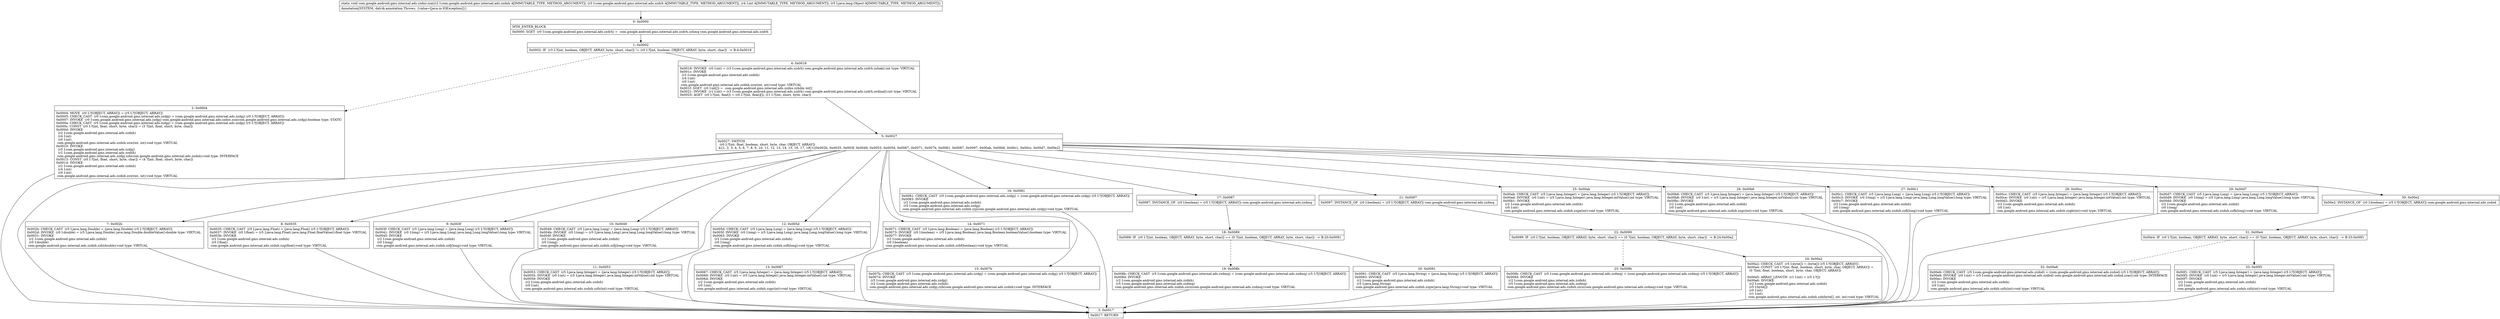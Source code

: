 digraph "CFG forcom.google.android.gms.internal.ads.zzdnr.zza(Lcom\/google\/android\/gms\/internal\/ads\/zzdnh;Lcom\/google\/android\/gms\/internal\/ads\/zzdrh;ILjava\/lang\/Object;)V" {
Node_0 [shape=record,label="{0\:\ 0x0000|MTH_ENTER_BLOCK\l|0x0000: SGET  (r0 I:com.google.android.gms.internal.ads.zzdrh) =  com.google.android.gms.internal.ads.zzdrh.zzhmq com.google.android.gms.internal.ads.zzdrh \l}"];
Node_1 [shape=record,label="{1\:\ 0x0002|0x0002: IF  (r3 I:?[int, boolean, OBJECT, ARRAY, byte, short, char]) != (r0 I:?[int, boolean, OBJECT, ARRAY, byte, short, char])  \-\> B:4:0x0018 \l}"];
Node_2 [shape=record,label="{2\:\ 0x0004|0x0004: MOVE  (r0 I:?[OBJECT, ARRAY]) = (r5 I:?[OBJECT, ARRAY]) \l0x0005: CHECK_CAST  (r0 I:com.google.android.gms.internal.ads.zzdpj) = (com.google.android.gms.internal.ads.zzdpj) (r0 I:?[OBJECT, ARRAY]) \l0x0007: INVOKE  (r0 I:com.google.android.gms.internal.ads.zzdpj) com.google.android.gms.internal.ads.zzdoc.zzn(com.google.android.gms.internal.ads.zzdpj):boolean type: STATIC \l0x000a: CHECK_CAST  (r5 I:com.google.android.gms.internal.ads.zzdpj) = (com.google.android.gms.internal.ads.zzdpj) (r5 I:?[OBJECT, ARRAY]) \l0x000c: CONST  (r0 I:?[int, float, short, byte, char]) = (3 ?[int, float, short, byte, char]) \l0x000d: INVOKE  \l  (r2 I:com.google.android.gms.internal.ads.zzdnh)\l  (r4 I:int)\l  (r0 I:int)\l com.google.android.gms.internal.ads.zzdnh.zzw(int, int):void type: VIRTUAL \l0x0010: INVOKE  \l  (r5 I:com.google.android.gms.internal.ads.zzdpj)\l  (r2 I:com.google.android.gms.internal.ads.zzdnh)\l com.google.android.gms.internal.ads.zzdpj.zzb(com.google.android.gms.internal.ads.zzdnh):void type: INTERFACE \l0x0013: CONST  (r0 I:?[int, float, short, byte, char]) = (4 ?[int, float, short, byte, char]) \l0x0014: INVOKE  \l  (r2 I:com.google.android.gms.internal.ads.zzdnh)\l  (r4 I:int)\l  (r0 I:int)\l com.google.android.gms.internal.ads.zzdnh.zzw(int, int):void type: VIRTUAL \l}"];
Node_3 [shape=record,label="{3\:\ 0x0017|0x0017: RETURN   \l}"];
Node_4 [shape=record,label="{4\:\ 0x0018|0x0018: INVOKE  (r0 I:int) = (r3 I:com.google.android.gms.internal.ads.zzdrh) com.google.android.gms.internal.ads.zzdrh.zzbak():int type: VIRTUAL \l0x001c: INVOKE  \l  (r2 I:com.google.android.gms.internal.ads.zzdnh)\l  (r4 I:int)\l  (r0 I:int)\l com.google.android.gms.internal.ads.zzdnh.zzw(int, int):void type: VIRTUAL \l0x001f: SGET  (r0 I:int[]) =  com.google.android.gms.internal.ads.zzdns.zzhdm int[] \l0x0021: INVOKE  (r1 I:int) = (r3 I:com.google.android.gms.internal.ads.zzdrh) com.google.android.gms.internal.ads.zzdrh.ordinal():int type: VIRTUAL \l0x0025: AGET  (r0 I:?[int, float]) = (r0 I:?[int, float][]), (r1 I:?[int, short, byte, char]) \l}"];
Node_5 [shape=record,label="{5\:\ 0x0027|0x0027: SWITCH  \l  (r0 I:?[int, float, boolean, short, byte, char, OBJECT, ARRAY])\l k:[1, 2, 3, 4, 5, 6, 7, 8, 9, 10, 11, 12, 13, 14, 15, 16, 17, 18] t:[0x002b, 0x0035, 0x003f, 0x0049, 0x0053, 0x005d, 0x0067, 0x0071, 0x007b, 0x0081, 0x0087, 0x0097, 0x00ab, 0x00b6, 0x00c1, 0x00cc, 0x00d7, 0x00e2] \l}"];
Node_7 [shape=record,label="{7\:\ 0x002b|0x002b: CHECK_CAST  (r5 I:java.lang.Double) = (java.lang.Double) (r5 I:?[OBJECT, ARRAY]) \l0x002d: INVOKE  (r0 I:double) = (r5 I:java.lang.Double) java.lang.Double.doubleValue():double type: VIRTUAL \l0x0031: INVOKE  \l  (r2 I:com.google.android.gms.internal.ads.zzdnh)\l  (r0 I:double)\l com.google.android.gms.internal.ads.zzdnh.zzb(double):void type: VIRTUAL \l}"];
Node_8 [shape=record,label="{8\:\ 0x0035|0x0035: CHECK_CAST  (r5 I:java.lang.Float) = (java.lang.Float) (r5 I:?[OBJECT, ARRAY]) \l0x0037: INVOKE  (r0 I:float) = (r5 I:java.lang.Float) java.lang.Float.floatValue():float type: VIRTUAL \l0x003b: INVOKE  \l  (r2 I:com.google.android.gms.internal.ads.zzdnh)\l  (r0 I:float)\l com.google.android.gms.internal.ads.zzdnh.zzg(float):void type: VIRTUAL \l}"];
Node_9 [shape=record,label="{9\:\ 0x003f|0x003f: CHECK_CAST  (r5 I:java.lang.Long) = (java.lang.Long) (r5 I:?[OBJECT, ARRAY]) \l0x0041: INVOKE  (r0 I:long) = (r5 I:java.lang.Long) java.lang.Long.longValue():long type: VIRTUAL \l0x0045: INVOKE  \l  (r2 I:com.google.android.gms.internal.ads.zzdnh)\l  (r0 I:long)\l com.google.android.gms.internal.ads.zzdnh.zzfj(long):void type: VIRTUAL \l}"];
Node_10 [shape=record,label="{10\:\ 0x0049|0x0049: CHECK_CAST  (r5 I:java.lang.Long) = (java.lang.Long) (r5 I:?[OBJECT, ARRAY]) \l0x004b: INVOKE  (r0 I:long) = (r5 I:java.lang.Long) java.lang.Long.longValue():long type: VIRTUAL \l0x004f: INVOKE  \l  (r2 I:com.google.android.gms.internal.ads.zzdnh)\l  (r0 I:long)\l com.google.android.gms.internal.ads.zzdnh.zzfj(long):void type: VIRTUAL \l}"];
Node_11 [shape=record,label="{11\:\ 0x0053|0x0053: CHECK_CAST  (r5 I:java.lang.Integer) = (java.lang.Integer) (r5 I:?[OBJECT, ARRAY]) \l0x0055: INVOKE  (r0 I:int) = (r5 I:java.lang.Integer) java.lang.Integer.intValue():int type: VIRTUAL \l0x0059: INVOKE  \l  (r2 I:com.google.android.gms.internal.ads.zzdnh)\l  (r0 I:int)\l com.google.android.gms.internal.ads.zzdnh.zzfz(int):void type: VIRTUAL \l}"];
Node_12 [shape=record,label="{12\:\ 0x005d|0x005d: CHECK_CAST  (r5 I:java.lang.Long) = (java.lang.Long) (r5 I:?[OBJECT, ARRAY]) \l0x005f: INVOKE  (r0 I:long) = (r5 I:java.lang.Long) java.lang.Long.longValue():long type: VIRTUAL \l0x0063: INVOKE  \l  (r2 I:com.google.android.gms.internal.ads.zzdnh)\l  (r0 I:long)\l com.google.android.gms.internal.ads.zzdnh.zzfl(long):void type: VIRTUAL \l}"];
Node_13 [shape=record,label="{13\:\ 0x0067|0x0067: CHECK_CAST  (r5 I:java.lang.Integer) = (java.lang.Integer) (r5 I:?[OBJECT, ARRAY]) \l0x0069: INVOKE  (r0 I:int) = (r5 I:java.lang.Integer) java.lang.Integer.intValue():int type: VIRTUAL \l0x006d: INVOKE  \l  (r2 I:com.google.android.gms.internal.ads.zzdnh)\l  (r0 I:int)\l com.google.android.gms.internal.ads.zzdnh.zzgc(int):void type: VIRTUAL \l}"];
Node_14 [shape=record,label="{14\:\ 0x0071|0x0071: CHECK_CAST  (r5 I:java.lang.Boolean) = (java.lang.Boolean) (r5 I:?[OBJECT, ARRAY]) \l0x0073: INVOKE  (r0 I:boolean) = (r5 I:java.lang.Boolean) java.lang.Boolean.booleanValue():boolean type: VIRTUAL \l0x0077: INVOKE  \l  (r2 I:com.google.android.gms.internal.ads.zzdnh)\l  (r0 I:boolean)\l com.google.android.gms.internal.ads.zzdnh.zzbf(boolean):void type: VIRTUAL \l}"];
Node_15 [shape=record,label="{15\:\ 0x007b|0x007b: CHECK_CAST  (r5 I:com.google.android.gms.internal.ads.zzdpj) = (com.google.android.gms.internal.ads.zzdpj) (r5 I:?[OBJECT, ARRAY]) \l0x007d: INVOKE  \l  (r5 I:com.google.android.gms.internal.ads.zzdpj)\l  (r2 I:com.google.android.gms.internal.ads.zzdnh)\l com.google.android.gms.internal.ads.zzdpj.zzb(com.google.android.gms.internal.ads.zzdnh):void type: INTERFACE \l}"];
Node_16 [shape=record,label="{16\:\ 0x0081|0x0081: CHECK_CAST  (r5 I:com.google.android.gms.internal.ads.zzdpj) = (com.google.android.gms.internal.ads.zzdpj) (r5 I:?[OBJECT, ARRAY]) \l0x0083: INVOKE  \l  (r2 I:com.google.android.gms.internal.ads.zzdnh)\l  (r5 I:com.google.android.gms.internal.ads.zzdpj)\l com.google.android.gms.internal.ads.zzdnh.zzj(com.google.android.gms.internal.ads.zzdpj):void type: VIRTUAL \l}"];
Node_17 [shape=record,label="{17\:\ 0x0087|0x0087: INSTANCE_OF  (r0 I:boolean) = (r5 I:?[OBJECT, ARRAY]) com.google.android.gms.internal.ads.zzdmq \l}"];
Node_18 [shape=record,label="{18\:\ 0x0089|0x0089: IF  (r0 I:?[int, boolean, OBJECT, ARRAY, byte, short, char]) == (0 ?[int, boolean, OBJECT, ARRAY, byte, short, char])  \-\> B:20:0x0091 \l}"];
Node_19 [shape=record,label="{19\:\ 0x008b|0x008b: CHECK_CAST  (r5 I:com.google.android.gms.internal.ads.zzdmq) = (com.google.android.gms.internal.ads.zzdmq) (r5 I:?[OBJECT, ARRAY]) \l0x008d: INVOKE  \l  (r2 I:com.google.android.gms.internal.ads.zzdnh)\l  (r5 I:com.google.android.gms.internal.ads.zzdmq)\l com.google.android.gms.internal.ads.zzdnh.zzcz(com.google.android.gms.internal.ads.zzdmq):void type: VIRTUAL \l}"];
Node_20 [shape=record,label="{20\:\ 0x0091|0x0091: CHECK_CAST  (r5 I:java.lang.String) = (java.lang.String) (r5 I:?[OBJECT, ARRAY]) \l0x0093: INVOKE  \l  (r2 I:com.google.android.gms.internal.ads.zzdnh)\l  (r5 I:java.lang.String)\l com.google.android.gms.internal.ads.zzdnh.zzgw(java.lang.String):void type: VIRTUAL \l}"];
Node_21 [shape=record,label="{21\:\ 0x0097|0x0097: INSTANCE_OF  (r0 I:boolean) = (r5 I:?[OBJECT, ARRAY]) com.google.android.gms.internal.ads.zzdmq \l}"];
Node_22 [shape=record,label="{22\:\ 0x0099|0x0099: IF  (r0 I:?[int, boolean, OBJECT, ARRAY, byte, short, char]) == (0 ?[int, boolean, OBJECT, ARRAY, byte, short, char])  \-\> B:24:0x00a2 \l}"];
Node_23 [shape=record,label="{23\:\ 0x009b|0x009b: CHECK_CAST  (r5 I:com.google.android.gms.internal.ads.zzdmq) = (com.google.android.gms.internal.ads.zzdmq) (r5 I:?[OBJECT, ARRAY]) \l0x009d: INVOKE  \l  (r2 I:com.google.android.gms.internal.ads.zzdnh)\l  (r5 I:com.google.android.gms.internal.ads.zzdmq)\l com.google.android.gms.internal.ads.zzdnh.zzcz(com.google.android.gms.internal.ads.zzdmq):void type: VIRTUAL \l}"];
Node_24 [shape=record,label="{24\:\ 0x00a2|0x00a2: CHECK_CAST  (r5 I:byte[]) = (byte[]) (r5 I:?[OBJECT, ARRAY]) \l0x00a4: CONST  (r0 I:?[int, float, boolean, short, byte, char, OBJECT, ARRAY]) = \l  (0 ?[int, float, boolean, short, byte, char, OBJECT, ARRAY])\l \l0x00a5: ARRAY_LENGTH  (r1 I:int) = (r5 I:?[]) \l0x00a6: INVOKE  \l  (r2 I:com.google.android.gms.internal.ads.zzdnh)\l  (r5 I:byte[])\l  (r0 I:int)\l  (r1 I:int)\l com.google.android.gms.internal.ads.zzdnh.zzk(byte[], int, int):void type: VIRTUAL \l}"];
Node_25 [shape=record,label="{25\:\ 0x00ab|0x00ab: CHECK_CAST  (r5 I:java.lang.Integer) = (java.lang.Integer) (r5 I:?[OBJECT, ARRAY]) \l0x00ad: INVOKE  (r0 I:int) = (r5 I:java.lang.Integer) java.lang.Integer.intValue():int type: VIRTUAL \l0x00b1: INVOKE  \l  (r2 I:com.google.android.gms.internal.ads.zzdnh)\l  (r0 I:int)\l com.google.android.gms.internal.ads.zzdnh.zzga(int):void type: VIRTUAL \l}"];
Node_26 [shape=record,label="{26\:\ 0x00b6|0x00b6: CHECK_CAST  (r5 I:java.lang.Integer) = (java.lang.Integer) (r5 I:?[OBJECT, ARRAY]) \l0x00b8: INVOKE  (r0 I:int) = (r5 I:java.lang.Integer) java.lang.Integer.intValue():int type: VIRTUAL \l0x00bc: INVOKE  \l  (r2 I:com.google.android.gms.internal.ads.zzdnh)\l  (r0 I:int)\l com.google.android.gms.internal.ads.zzdnh.zzgc(int):void type: VIRTUAL \l}"];
Node_27 [shape=record,label="{27\:\ 0x00c1|0x00c1: CHECK_CAST  (r5 I:java.lang.Long) = (java.lang.Long) (r5 I:?[OBJECT, ARRAY]) \l0x00c3: INVOKE  (r0 I:long) = (r5 I:java.lang.Long) java.lang.Long.longValue():long type: VIRTUAL \l0x00c7: INVOKE  \l  (r2 I:com.google.android.gms.internal.ads.zzdnh)\l  (r0 I:long)\l com.google.android.gms.internal.ads.zzdnh.zzfl(long):void type: VIRTUAL \l}"];
Node_28 [shape=record,label="{28\:\ 0x00cc|0x00cc: CHECK_CAST  (r5 I:java.lang.Integer) = (java.lang.Integer) (r5 I:?[OBJECT, ARRAY]) \l0x00ce: INVOKE  (r0 I:int) = (r5 I:java.lang.Integer) java.lang.Integer.intValue():int type: VIRTUAL \l0x00d2: INVOKE  \l  (r2 I:com.google.android.gms.internal.ads.zzdnh)\l  (r0 I:int)\l com.google.android.gms.internal.ads.zzdnh.zzgb(int):void type: VIRTUAL \l}"];
Node_29 [shape=record,label="{29\:\ 0x00d7|0x00d7: CHECK_CAST  (r5 I:java.lang.Long) = (java.lang.Long) (r5 I:?[OBJECT, ARRAY]) \l0x00d9: INVOKE  (r0 I:long) = (r5 I:java.lang.Long) java.lang.Long.longValue():long type: VIRTUAL \l0x00dd: INVOKE  \l  (r2 I:com.google.android.gms.internal.ads.zzdnh)\l  (r0 I:long)\l com.google.android.gms.internal.ads.zzdnh.zzfk(long):void type: VIRTUAL \l}"];
Node_30 [shape=record,label="{30\:\ 0x00e2|0x00e2: INSTANCE_OF  (r0 I:boolean) = (r5 I:?[OBJECT, ARRAY]) com.google.android.gms.internal.ads.zzdod \l}"];
Node_31 [shape=record,label="{31\:\ 0x00e4|0x00e4: IF  (r0 I:?[int, boolean, OBJECT, ARRAY, byte, short, char]) == (0 ?[int, boolean, OBJECT, ARRAY, byte, short, char])  \-\> B:33:0x00f1 \l}"];
Node_32 [shape=record,label="{32\:\ 0x00e6|0x00e6: CHECK_CAST  (r5 I:com.google.android.gms.internal.ads.zzdod) = (com.google.android.gms.internal.ads.zzdod) (r5 I:?[OBJECT, ARRAY]) \l0x00e8: INVOKE  (r0 I:int) = (r5 I:com.google.android.gms.internal.ads.zzdod) com.google.android.gms.internal.ads.zzdod.zzac():int type: INTERFACE \l0x00ec: INVOKE  \l  (r2 I:com.google.android.gms.internal.ads.zzdnh)\l  (r0 I:int)\l com.google.android.gms.internal.ads.zzdnh.zzfz(int):void type: VIRTUAL \l}"];
Node_33 [shape=record,label="{33\:\ 0x00f1|0x00f1: CHECK_CAST  (r5 I:java.lang.Integer) = (java.lang.Integer) (r5 I:?[OBJECT, ARRAY]) \l0x00f3: INVOKE  (r0 I:int) = (r5 I:java.lang.Integer) java.lang.Integer.intValue():int type: VIRTUAL \l0x00f7: INVOKE  \l  (r2 I:com.google.android.gms.internal.ads.zzdnh)\l  (r0 I:int)\l com.google.android.gms.internal.ads.zzdnh.zzfz(int):void type: VIRTUAL \l}"];
MethodNode[shape=record,label="{static void com.google.android.gms.internal.ads.zzdnr.zza((r2 I:com.google.android.gms.internal.ads.zzdnh A[IMMUTABLE_TYPE, METHOD_ARGUMENT]), (r3 I:com.google.android.gms.internal.ads.zzdrh A[IMMUTABLE_TYPE, METHOD_ARGUMENT]), (r4 I:int A[IMMUTABLE_TYPE, METHOD_ARGUMENT]), (r5 I:java.lang.Object A[IMMUTABLE_TYPE, METHOD_ARGUMENT]))  | Annotation[SYSTEM, dalvik.annotation.Throws, \{value=[java.io.IOException]\}]\l}"];
MethodNode -> Node_0;
Node_0 -> Node_1;
Node_1 -> Node_2[style=dashed];
Node_1 -> Node_4;
Node_2 -> Node_3;
Node_4 -> Node_5;
Node_5 -> Node_7;
Node_5 -> Node_8;
Node_5 -> Node_9;
Node_5 -> Node_10;
Node_5 -> Node_11;
Node_5 -> Node_12;
Node_5 -> Node_13;
Node_5 -> Node_14;
Node_5 -> Node_15;
Node_5 -> Node_16;
Node_5 -> Node_17;
Node_5 -> Node_21;
Node_5 -> Node_25;
Node_5 -> Node_26;
Node_5 -> Node_27;
Node_5 -> Node_28;
Node_5 -> Node_29;
Node_5 -> Node_30;
Node_5 -> Node_3;
Node_7 -> Node_3;
Node_8 -> Node_3;
Node_9 -> Node_3;
Node_10 -> Node_3;
Node_11 -> Node_3;
Node_12 -> Node_3;
Node_13 -> Node_3;
Node_14 -> Node_3;
Node_15 -> Node_3;
Node_16 -> Node_3;
Node_17 -> Node_18;
Node_18 -> Node_19[style=dashed];
Node_18 -> Node_20;
Node_19 -> Node_3;
Node_20 -> Node_3;
Node_21 -> Node_22;
Node_22 -> Node_23[style=dashed];
Node_22 -> Node_24;
Node_23 -> Node_3;
Node_24 -> Node_3;
Node_25 -> Node_3;
Node_26 -> Node_3;
Node_27 -> Node_3;
Node_28 -> Node_3;
Node_29 -> Node_3;
Node_30 -> Node_31;
Node_31 -> Node_32[style=dashed];
Node_31 -> Node_33;
Node_32 -> Node_3;
Node_33 -> Node_3;
}

